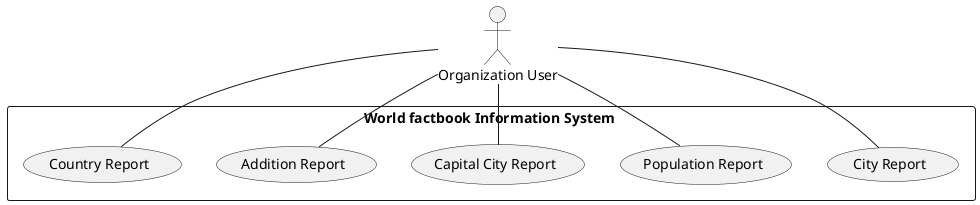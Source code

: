 @startuml
'Start PlantUML
'Use Cases using in DevOps help to solve the problems and improve performance of the system.

actor user as "Organization User"

'Defined the system using rectangles

'rectangle Database

rectangle "World factbook Information System " {
    usecase UC1 as "Country Report"
    usecase UC2 as "City Report"
    usecase UC3 as "Population Report"
    usecase UC4 as "Capital City Report"
    usecase UC5 as "Addition Report"



'    usecase UCa as "Print all information"

'To provide a name for usecases (use case UC1 as use case 1)

    user--UC1
    user - UC2
    user - UC3
    user - UC4
'    UC4 ..> UCa : include
'    UC4 - Database
    user - UC5
'    UC5 ..> UCa : include
'    UC5 - Database
'    user - UC6
''    UC6 ..> UCa : include
''    UC6 - Database
'    user - UC7
''    UC7 ..> UCa : include
''    UC7 - Database
'    user - UC8
''    UC8 ..> UCa : include
''    UC8 - Database
'    user - UC9
''    UC9 ..> UCa : include
''    UC9 - Database
'    user - UC10
''    UC10 ..> UCa : include
''    UC10 - Database
'    user - UC11
''    UC11 ..> UCa : include
''    UC11 - Database
'    user - UC12
''    UC12 ..> UCa : include
''    UC12 - Database
'    user - UC13
''    UC13 ..> UCa : include
''    UC13 - Database
'    user - UC14
''    UC14 ..> UCa : include
''    UC14 - Database
'    user - UC15
''    UC15 ..> UCa : include
''    UC15 - Database
'    user - UC16
''    UC16 ..> UCa : include
''    UC16 - Database
'    user - UC17
''    UC17 ..> UCa : include
''    UC17 - Database

}
'End PlantUML
@enduml

